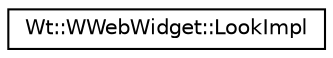 digraph "Graphical Class Hierarchy"
{
 // LATEX_PDF_SIZE
  edge [fontname="Helvetica",fontsize="10",labelfontname="Helvetica",labelfontsize="10"];
  node [fontname="Helvetica",fontsize="10",shape=record];
  rankdir="LR";
  Node0 [label="Wt::WWebWidget::LookImpl",height=0.2,width=0.4,color="black", fillcolor="white", style="filled",URL="$structWt_1_1WWebWidget_1_1LookImpl.html",tooltip=" "];
}
